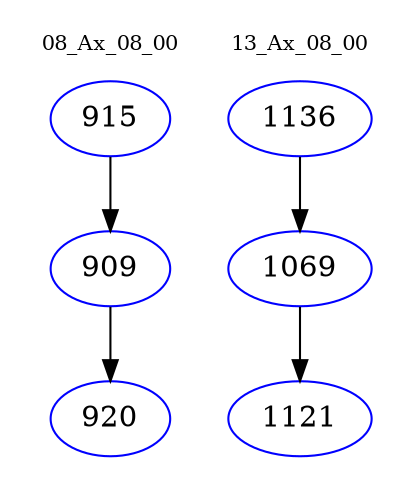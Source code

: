 digraph{
subgraph cluster_0 {
color = white
label = "08_Ax_08_00";
fontsize=10;
T0_915 [label="915", color="blue"]
T0_915 -> T0_909 [color="black"]
T0_909 [label="909", color="blue"]
T0_909 -> T0_920 [color="black"]
T0_920 [label="920", color="blue"]
}
subgraph cluster_1 {
color = white
label = "13_Ax_08_00";
fontsize=10;
T1_1136 [label="1136", color="blue"]
T1_1136 -> T1_1069 [color="black"]
T1_1069 [label="1069", color="blue"]
T1_1069 -> T1_1121 [color="black"]
T1_1121 [label="1121", color="blue"]
}
}
